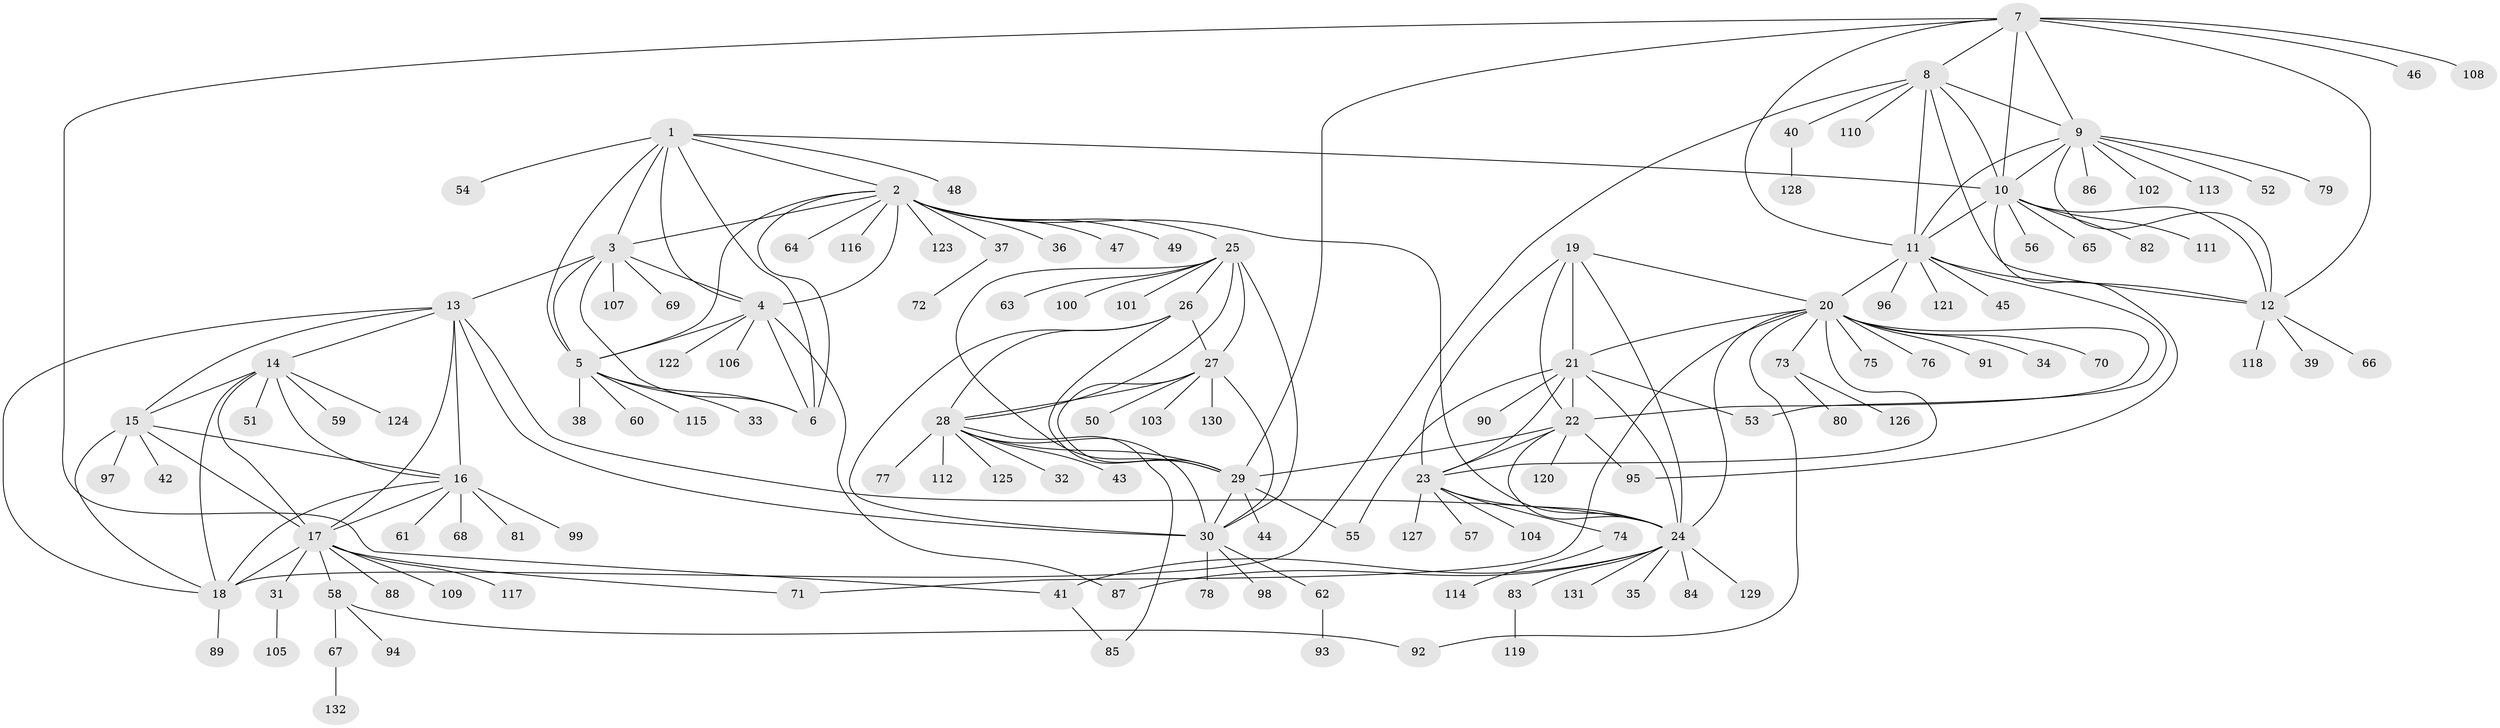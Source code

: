 // Generated by graph-tools (version 1.1) at 2025/02/03/09/25 03:02:40]
// undirected, 132 vertices, 195 edges
graph export_dot {
graph [start="1"]
  node [color=gray90,style=filled];
  1;
  2;
  3;
  4;
  5;
  6;
  7;
  8;
  9;
  10;
  11;
  12;
  13;
  14;
  15;
  16;
  17;
  18;
  19;
  20;
  21;
  22;
  23;
  24;
  25;
  26;
  27;
  28;
  29;
  30;
  31;
  32;
  33;
  34;
  35;
  36;
  37;
  38;
  39;
  40;
  41;
  42;
  43;
  44;
  45;
  46;
  47;
  48;
  49;
  50;
  51;
  52;
  53;
  54;
  55;
  56;
  57;
  58;
  59;
  60;
  61;
  62;
  63;
  64;
  65;
  66;
  67;
  68;
  69;
  70;
  71;
  72;
  73;
  74;
  75;
  76;
  77;
  78;
  79;
  80;
  81;
  82;
  83;
  84;
  85;
  86;
  87;
  88;
  89;
  90;
  91;
  92;
  93;
  94;
  95;
  96;
  97;
  98;
  99;
  100;
  101;
  102;
  103;
  104;
  105;
  106;
  107;
  108;
  109;
  110;
  111;
  112;
  113;
  114;
  115;
  116;
  117;
  118;
  119;
  120;
  121;
  122;
  123;
  124;
  125;
  126;
  127;
  128;
  129;
  130;
  131;
  132;
  1 -- 2;
  1 -- 3;
  1 -- 4;
  1 -- 5;
  1 -- 6;
  1 -- 10;
  1 -- 48;
  1 -- 54;
  2 -- 3;
  2 -- 4;
  2 -- 5;
  2 -- 6;
  2 -- 24;
  2 -- 25;
  2 -- 36;
  2 -- 37;
  2 -- 47;
  2 -- 49;
  2 -- 64;
  2 -- 116;
  2 -- 123;
  3 -- 4;
  3 -- 5;
  3 -- 6;
  3 -- 13;
  3 -- 69;
  3 -- 107;
  4 -- 5;
  4 -- 6;
  4 -- 87;
  4 -- 106;
  4 -- 122;
  5 -- 6;
  5 -- 33;
  5 -- 38;
  5 -- 60;
  5 -- 115;
  7 -- 8;
  7 -- 9;
  7 -- 10;
  7 -- 11;
  7 -- 12;
  7 -- 29;
  7 -- 41;
  7 -- 46;
  7 -- 108;
  8 -- 9;
  8 -- 10;
  8 -- 11;
  8 -- 12;
  8 -- 18;
  8 -- 40;
  8 -- 110;
  9 -- 10;
  9 -- 11;
  9 -- 12;
  9 -- 52;
  9 -- 79;
  9 -- 86;
  9 -- 102;
  9 -- 113;
  10 -- 11;
  10 -- 12;
  10 -- 56;
  10 -- 65;
  10 -- 82;
  10 -- 95;
  10 -- 111;
  11 -- 12;
  11 -- 20;
  11 -- 45;
  11 -- 53;
  11 -- 96;
  11 -- 121;
  12 -- 39;
  12 -- 66;
  12 -- 118;
  13 -- 14;
  13 -- 15;
  13 -- 16;
  13 -- 17;
  13 -- 18;
  13 -- 24;
  13 -- 30;
  14 -- 15;
  14 -- 16;
  14 -- 17;
  14 -- 18;
  14 -- 51;
  14 -- 59;
  14 -- 124;
  15 -- 16;
  15 -- 17;
  15 -- 18;
  15 -- 42;
  15 -- 97;
  16 -- 17;
  16 -- 18;
  16 -- 61;
  16 -- 68;
  16 -- 81;
  16 -- 99;
  17 -- 18;
  17 -- 31;
  17 -- 58;
  17 -- 71;
  17 -- 88;
  17 -- 109;
  17 -- 117;
  18 -- 89;
  19 -- 20;
  19 -- 21;
  19 -- 22;
  19 -- 23;
  19 -- 24;
  20 -- 21;
  20 -- 22;
  20 -- 23;
  20 -- 24;
  20 -- 34;
  20 -- 70;
  20 -- 71;
  20 -- 73;
  20 -- 75;
  20 -- 76;
  20 -- 91;
  20 -- 92;
  21 -- 22;
  21 -- 23;
  21 -- 24;
  21 -- 53;
  21 -- 55;
  21 -- 90;
  22 -- 23;
  22 -- 24;
  22 -- 29;
  22 -- 95;
  22 -- 120;
  23 -- 24;
  23 -- 57;
  23 -- 74;
  23 -- 104;
  23 -- 127;
  24 -- 35;
  24 -- 41;
  24 -- 83;
  24 -- 84;
  24 -- 87;
  24 -- 129;
  24 -- 131;
  25 -- 26;
  25 -- 27;
  25 -- 28;
  25 -- 29;
  25 -- 30;
  25 -- 63;
  25 -- 100;
  25 -- 101;
  26 -- 27;
  26 -- 28;
  26 -- 29;
  26 -- 30;
  27 -- 28;
  27 -- 29;
  27 -- 30;
  27 -- 50;
  27 -- 103;
  27 -- 130;
  28 -- 29;
  28 -- 30;
  28 -- 32;
  28 -- 43;
  28 -- 77;
  28 -- 85;
  28 -- 112;
  28 -- 125;
  29 -- 30;
  29 -- 44;
  29 -- 55;
  30 -- 62;
  30 -- 78;
  30 -- 98;
  31 -- 105;
  37 -- 72;
  40 -- 128;
  41 -- 85;
  58 -- 67;
  58 -- 92;
  58 -- 94;
  62 -- 93;
  67 -- 132;
  73 -- 80;
  73 -- 126;
  74 -- 114;
  83 -- 119;
}
